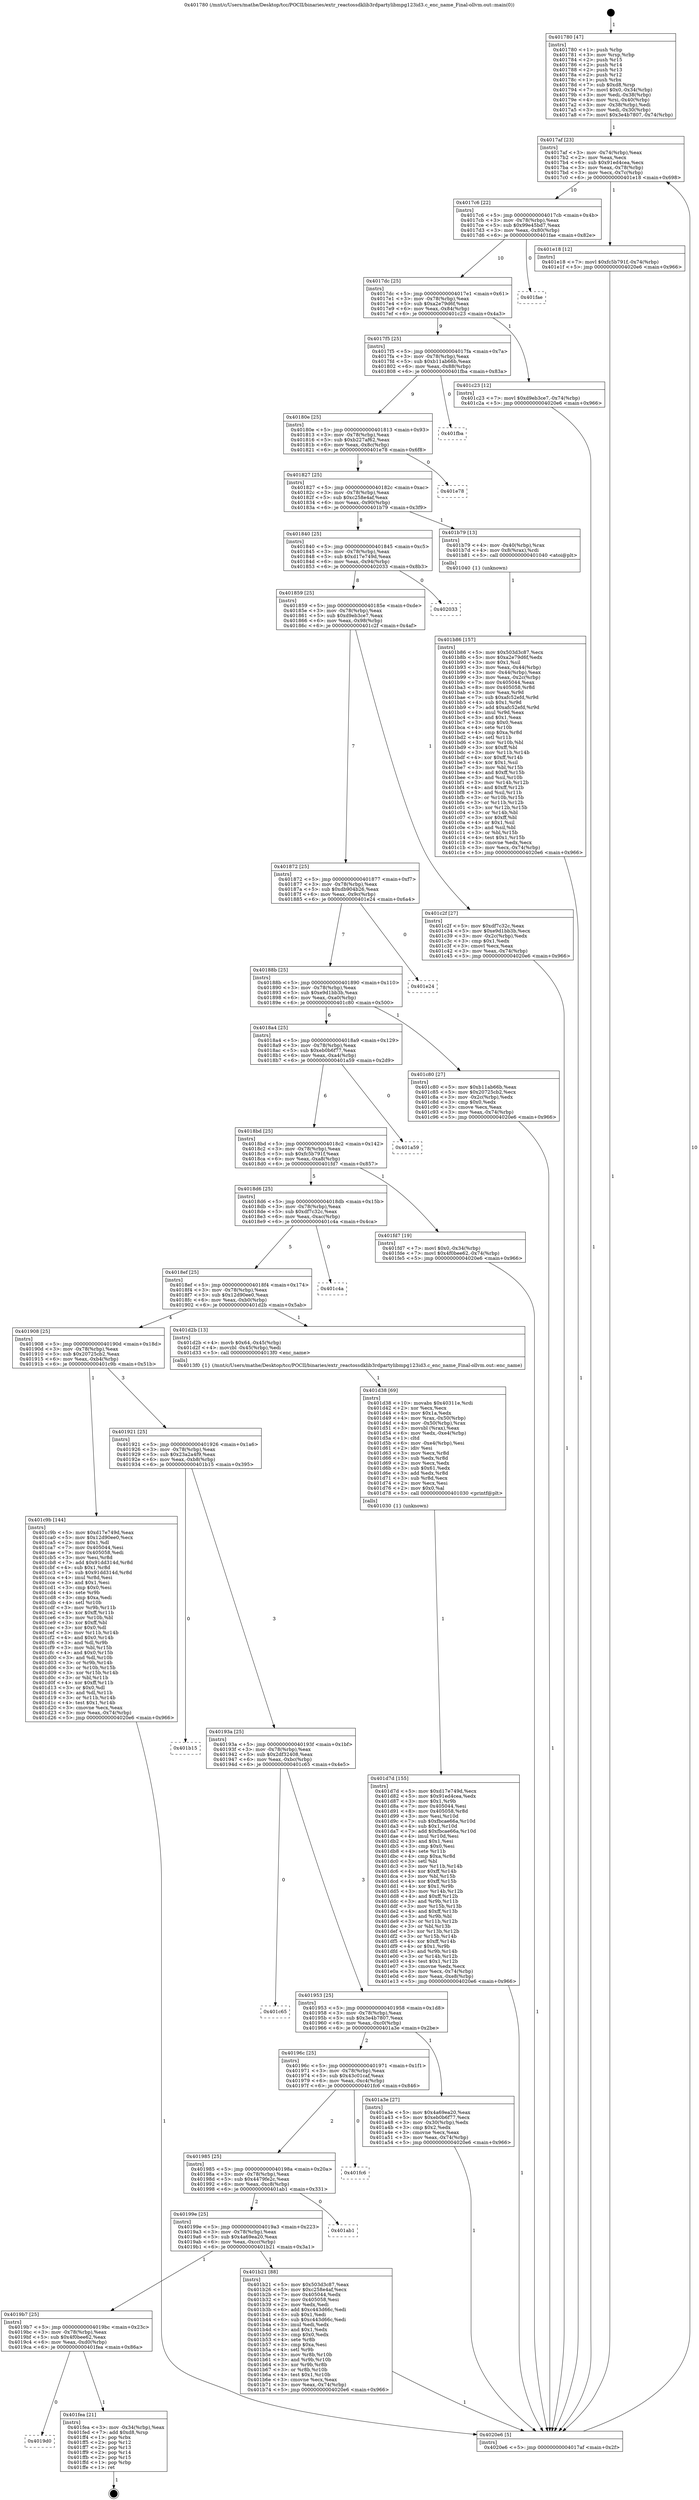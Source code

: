 digraph "0x401780" {
  label = "0x401780 (/mnt/c/Users/mathe/Desktop/tcc/POCII/binaries/extr_reactossdklib3rdpartylibmpg123id3.c_enc_name_Final-ollvm.out::main(0))"
  labelloc = "t"
  node[shape=record]

  Entry [label="",width=0.3,height=0.3,shape=circle,fillcolor=black,style=filled]
  "0x4017af" [label="{
     0x4017af [23]\l
     | [instrs]\l
     &nbsp;&nbsp;0x4017af \<+3\>: mov -0x74(%rbp),%eax\l
     &nbsp;&nbsp;0x4017b2 \<+2\>: mov %eax,%ecx\l
     &nbsp;&nbsp;0x4017b4 \<+6\>: sub $0x91ed4cea,%ecx\l
     &nbsp;&nbsp;0x4017ba \<+3\>: mov %eax,-0x78(%rbp)\l
     &nbsp;&nbsp;0x4017bd \<+3\>: mov %ecx,-0x7c(%rbp)\l
     &nbsp;&nbsp;0x4017c0 \<+6\>: je 0000000000401e18 \<main+0x698\>\l
  }"]
  "0x401e18" [label="{
     0x401e18 [12]\l
     | [instrs]\l
     &nbsp;&nbsp;0x401e18 \<+7\>: movl $0xfc5b791f,-0x74(%rbp)\l
     &nbsp;&nbsp;0x401e1f \<+5\>: jmp 00000000004020e6 \<main+0x966\>\l
  }"]
  "0x4017c6" [label="{
     0x4017c6 [22]\l
     | [instrs]\l
     &nbsp;&nbsp;0x4017c6 \<+5\>: jmp 00000000004017cb \<main+0x4b\>\l
     &nbsp;&nbsp;0x4017cb \<+3\>: mov -0x78(%rbp),%eax\l
     &nbsp;&nbsp;0x4017ce \<+5\>: sub $0x99e45bd7,%eax\l
     &nbsp;&nbsp;0x4017d3 \<+3\>: mov %eax,-0x80(%rbp)\l
     &nbsp;&nbsp;0x4017d6 \<+6\>: je 0000000000401fae \<main+0x82e\>\l
  }"]
  Exit [label="",width=0.3,height=0.3,shape=circle,fillcolor=black,style=filled,peripheries=2]
  "0x401fae" [label="{
     0x401fae\l
  }", style=dashed]
  "0x4017dc" [label="{
     0x4017dc [25]\l
     | [instrs]\l
     &nbsp;&nbsp;0x4017dc \<+5\>: jmp 00000000004017e1 \<main+0x61\>\l
     &nbsp;&nbsp;0x4017e1 \<+3\>: mov -0x78(%rbp),%eax\l
     &nbsp;&nbsp;0x4017e4 \<+5\>: sub $0xa2e79d6f,%eax\l
     &nbsp;&nbsp;0x4017e9 \<+6\>: mov %eax,-0x84(%rbp)\l
     &nbsp;&nbsp;0x4017ef \<+6\>: je 0000000000401c23 \<main+0x4a3\>\l
  }"]
  "0x4019d0" [label="{
     0x4019d0\l
  }", style=dashed]
  "0x401c23" [label="{
     0x401c23 [12]\l
     | [instrs]\l
     &nbsp;&nbsp;0x401c23 \<+7\>: movl $0xd9eb3ce7,-0x74(%rbp)\l
     &nbsp;&nbsp;0x401c2a \<+5\>: jmp 00000000004020e6 \<main+0x966\>\l
  }"]
  "0x4017f5" [label="{
     0x4017f5 [25]\l
     | [instrs]\l
     &nbsp;&nbsp;0x4017f5 \<+5\>: jmp 00000000004017fa \<main+0x7a\>\l
     &nbsp;&nbsp;0x4017fa \<+3\>: mov -0x78(%rbp),%eax\l
     &nbsp;&nbsp;0x4017fd \<+5\>: sub $0xb11ab66b,%eax\l
     &nbsp;&nbsp;0x401802 \<+6\>: mov %eax,-0x88(%rbp)\l
     &nbsp;&nbsp;0x401808 \<+6\>: je 0000000000401fba \<main+0x83a\>\l
  }"]
  "0x401fea" [label="{
     0x401fea [21]\l
     | [instrs]\l
     &nbsp;&nbsp;0x401fea \<+3\>: mov -0x34(%rbp),%eax\l
     &nbsp;&nbsp;0x401fed \<+7\>: add $0xd8,%rsp\l
     &nbsp;&nbsp;0x401ff4 \<+1\>: pop %rbx\l
     &nbsp;&nbsp;0x401ff5 \<+2\>: pop %r12\l
     &nbsp;&nbsp;0x401ff7 \<+2\>: pop %r13\l
     &nbsp;&nbsp;0x401ff9 \<+2\>: pop %r14\l
     &nbsp;&nbsp;0x401ffb \<+2\>: pop %r15\l
     &nbsp;&nbsp;0x401ffd \<+1\>: pop %rbp\l
     &nbsp;&nbsp;0x401ffe \<+1\>: ret\l
  }"]
  "0x401fba" [label="{
     0x401fba\l
  }", style=dashed]
  "0x40180e" [label="{
     0x40180e [25]\l
     | [instrs]\l
     &nbsp;&nbsp;0x40180e \<+5\>: jmp 0000000000401813 \<main+0x93\>\l
     &nbsp;&nbsp;0x401813 \<+3\>: mov -0x78(%rbp),%eax\l
     &nbsp;&nbsp;0x401816 \<+5\>: sub $0xb227af62,%eax\l
     &nbsp;&nbsp;0x40181b \<+6\>: mov %eax,-0x8c(%rbp)\l
     &nbsp;&nbsp;0x401821 \<+6\>: je 0000000000401e78 \<main+0x6f8\>\l
  }"]
  "0x401d7d" [label="{
     0x401d7d [155]\l
     | [instrs]\l
     &nbsp;&nbsp;0x401d7d \<+5\>: mov $0xd17e749d,%ecx\l
     &nbsp;&nbsp;0x401d82 \<+5\>: mov $0x91ed4cea,%edx\l
     &nbsp;&nbsp;0x401d87 \<+3\>: mov $0x1,%r9b\l
     &nbsp;&nbsp;0x401d8a \<+7\>: mov 0x405044,%esi\l
     &nbsp;&nbsp;0x401d91 \<+8\>: mov 0x405058,%r8d\l
     &nbsp;&nbsp;0x401d99 \<+3\>: mov %esi,%r10d\l
     &nbsp;&nbsp;0x401d9c \<+7\>: sub $0xfbcae66a,%r10d\l
     &nbsp;&nbsp;0x401da3 \<+4\>: sub $0x1,%r10d\l
     &nbsp;&nbsp;0x401da7 \<+7\>: add $0xfbcae66a,%r10d\l
     &nbsp;&nbsp;0x401dae \<+4\>: imul %r10d,%esi\l
     &nbsp;&nbsp;0x401db2 \<+3\>: and $0x1,%esi\l
     &nbsp;&nbsp;0x401db5 \<+3\>: cmp $0x0,%esi\l
     &nbsp;&nbsp;0x401db8 \<+4\>: sete %r11b\l
     &nbsp;&nbsp;0x401dbc \<+4\>: cmp $0xa,%r8d\l
     &nbsp;&nbsp;0x401dc0 \<+3\>: setl %bl\l
     &nbsp;&nbsp;0x401dc3 \<+3\>: mov %r11b,%r14b\l
     &nbsp;&nbsp;0x401dc6 \<+4\>: xor $0xff,%r14b\l
     &nbsp;&nbsp;0x401dca \<+3\>: mov %bl,%r15b\l
     &nbsp;&nbsp;0x401dcd \<+4\>: xor $0xff,%r15b\l
     &nbsp;&nbsp;0x401dd1 \<+4\>: xor $0x1,%r9b\l
     &nbsp;&nbsp;0x401dd5 \<+3\>: mov %r14b,%r12b\l
     &nbsp;&nbsp;0x401dd8 \<+4\>: and $0xff,%r12b\l
     &nbsp;&nbsp;0x401ddc \<+3\>: and %r9b,%r11b\l
     &nbsp;&nbsp;0x401ddf \<+3\>: mov %r15b,%r13b\l
     &nbsp;&nbsp;0x401de2 \<+4\>: and $0xff,%r13b\l
     &nbsp;&nbsp;0x401de6 \<+3\>: and %r9b,%bl\l
     &nbsp;&nbsp;0x401de9 \<+3\>: or %r11b,%r12b\l
     &nbsp;&nbsp;0x401dec \<+3\>: or %bl,%r13b\l
     &nbsp;&nbsp;0x401def \<+3\>: xor %r13b,%r12b\l
     &nbsp;&nbsp;0x401df2 \<+3\>: or %r15b,%r14b\l
     &nbsp;&nbsp;0x401df5 \<+4\>: xor $0xff,%r14b\l
     &nbsp;&nbsp;0x401df9 \<+4\>: or $0x1,%r9b\l
     &nbsp;&nbsp;0x401dfd \<+3\>: and %r9b,%r14b\l
     &nbsp;&nbsp;0x401e00 \<+3\>: or %r14b,%r12b\l
     &nbsp;&nbsp;0x401e03 \<+4\>: test $0x1,%r12b\l
     &nbsp;&nbsp;0x401e07 \<+3\>: cmovne %edx,%ecx\l
     &nbsp;&nbsp;0x401e0a \<+3\>: mov %ecx,-0x74(%rbp)\l
     &nbsp;&nbsp;0x401e0d \<+6\>: mov %eax,-0xe8(%rbp)\l
     &nbsp;&nbsp;0x401e13 \<+5\>: jmp 00000000004020e6 \<main+0x966\>\l
  }"]
  "0x401e78" [label="{
     0x401e78\l
  }", style=dashed]
  "0x401827" [label="{
     0x401827 [25]\l
     | [instrs]\l
     &nbsp;&nbsp;0x401827 \<+5\>: jmp 000000000040182c \<main+0xac\>\l
     &nbsp;&nbsp;0x40182c \<+3\>: mov -0x78(%rbp),%eax\l
     &nbsp;&nbsp;0x40182f \<+5\>: sub $0xc258e4af,%eax\l
     &nbsp;&nbsp;0x401834 \<+6\>: mov %eax,-0x90(%rbp)\l
     &nbsp;&nbsp;0x40183a \<+6\>: je 0000000000401b79 \<main+0x3f9\>\l
  }"]
  "0x401d38" [label="{
     0x401d38 [69]\l
     | [instrs]\l
     &nbsp;&nbsp;0x401d38 \<+10\>: movabs $0x40311e,%rdi\l
     &nbsp;&nbsp;0x401d42 \<+2\>: xor %ecx,%ecx\l
     &nbsp;&nbsp;0x401d44 \<+5\>: mov $0x1a,%edx\l
     &nbsp;&nbsp;0x401d49 \<+4\>: mov %rax,-0x50(%rbp)\l
     &nbsp;&nbsp;0x401d4d \<+4\>: mov -0x50(%rbp),%rax\l
     &nbsp;&nbsp;0x401d51 \<+3\>: movsbl (%rax),%eax\l
     &nbsp;&nbsp;0x401d54 \<+6\>: mov %edx,-0xe4(%rbp)\l
     &nbsp;&nbsp;0x401d5a \<+1\>: cltd\l
     &nbsp;&nbsp;0x401d5b \<+6\>: mov -0xe4(%rbp),%esi\l
     &nbsp;&nbsp;0x401d61 \<+2\>: idiv %esi\l
     &nbsp;&nbsp;0x401d63 \<+3\>: mov %ecx,%r8d\l
     &nbsp;&nbsp;0x401d66 \<+3\>: sub %edx,%r8d\l
     &nbsp;&nbsp;0x401d69 \<+2\>: mov %ecx,%edx\l
     &nbsp;&nbsp;0x401d6b \<+3\>: sub $0x61,%edx\l
     &nbsp;&nbsp;0x401d6e \<+3\>: add %edx,%r8d\l
     &nbsp;&nbsp;0x401d71 \<+3\>: sub %r8d,%ecx\l
     &nbsp;&nbsp;0x401d74 \<+2\>: mov %ecx,%esi\l
     &nbsp;&nbsp;0x401d76 \<+2\>: mov $0x0,%al\l
     &nbsp;&nbsp;0x401d78 \<+5\>: call 0000000000401030 \<printf@plt\>\l
     | [calls]\l
     &nbsp;&nbsp;0x401030 \{1\} (unknown)\l
  }"]
  "0x401b79" [label="{
     0x401b79 [13]\l
     | [instrs]\l
     &nbsp;&nbsp;0x401b79 \<+4\>: mov -0x40(%rbp),%rax\l
     &nbsp;&nbsp;0x401b7d \<+4\>: mov 0x8(%rax),%rdi\l
     &nbsp;&nbsp;0x401b81 \<+5\>: call 0000000000401040 \<atoi@plt\>\l
     | [calls]\l
     &nbsp;&nbsp;0x401040 \{1\} (unknown)\l
  }"]
  "0x401840" [label="{
     0x401840 [25]\l
     | [instrs]\l
     &nbsp;&nbsp;0x401840 \<+5\>: jmp 0000000000401845 \<main+0xc5\>\l
     &nbsp;&nbsp;0x401845 \<+3\>: mov -0x78(%rbp),%eax\l
     &nbsp;&nbsp;0x401848 \<+5\>: sub $0xd17e749d,%eax\l
     &nbsp;&nbsp;0x40184d \<+6\>: mov %eax,-0x94(%rbp)\l
     &nbsp;&nbsp;0x401853 \<+6\>: je 0000000000402033 \<main+0x8b3\>\l
  }"]
  "0x401b86" [label="{
     0x401b86 [157]\l
     | [instrs]\l
     &nbsp;&nbsp;0x401b86 \<+5\>: mov $0x503d3c87,%ecx\l
     &nbsp;&nbsp;0x401b8b \<+5\>: mov $0xa2e79d6f,%edx\l
     &nbsp;&nbsp;0x401b90 \<+3\>: mov $0x1,%sil\l
     &nbsp;&nbsp;0x401b93 \<+3\>: mov %eax,-0x44(%rbp)\l
     &nbsp;&nbsp;0x401b96 \<+3\>: mov -0x44(%rbp),%eax\l
     &nbsp;&nbsp;0x401b99 \<+3\>: mov %eax,-0x2c(%rbp)\l
     &nbsp;&nbsp;0x401b9c \<+7\>: mov 0x405044,%eax\l
     &nbsp;&nbsp;0x401ba3 \<+8\>: mov 0x405058,%r8d\l
     &nbsp;&nbsp;0x401bab \<+3\>: mov %eax,%r9d\l
     &nbsp;&nbsp;0x401bae \<+7\>: sub $0xafc52efd,%r9d\l
     &nbsp;&nbsp;0x401bb5 \<+4\>: sub $0x1,%r9d\l
     &nbsp;&nbsp;0x401bb9 \<+7\>: add $0xafc52efd,%r9d\l
     &nbsp;&nbsp;0x401bc0 \<+4\>: imul %r9d,%eax\l
     &nbsp;&nbsp;0x401bc4 \<+3\>: and $0x1,%eax\l
     &nbsp;&nbsp;0x401bc7 \<+3\>: cmp $0x0,%eax\l
     &nbsp;&nbsp;0x401bca \<+4\>: sete %r10b\l
     &nbsp;&nbsp;0x401bce \<+4\>: cmp $0xa,%r8d\l
     &nbsp;&nbsp;0x401bd2 \<+4\>: setl %r11b\l
     &nbsp;&nbsp;0x401bd6 \<+3\>: mov %r10b,%bl\l
     &nbsp;&nbsp;0x401bd9 \<+3\>: xor $0xff,%bl\l
     &nbsp;&nbsp;0x401bdc \<+3\>: mov %r11b,%r14b\l
     &nbsp;&nbsp;0x401bdf \<+4\>: xor $0xff,%r14b\l
     &nbsp;&nbsp;0x401be3 \<+4\>: xor $0x1,%sil\l
     &nbsp;&nbsp;0x401be7 \<+3\>: mov %bl,%r15b\l
     &nbsp;&nbsp;0x401bea \<+4\>: and $0xff,%r15b\l
     &nbsp;&nbsp;0x401bee \<+3\>: and %sil,%r10b\l
     &nbsp;&nbsp;0x401bf1 \<+3\>: mov %r14b,%r12b\l
     &nbsp;&nbsp;0x401bf4 \<+4\>: and $0xff,%r12b\l
     &nbsp;&nbsp;0x401bf8 \<+3\>: and %sil,%r11b\l
     &nbsp;&nbsp;0x401bfb \<+3\>: or %r10b,%r15b\l
     &nbsp;&nbsp;0x401bfe \<+3\>: or %r11b,%r12b\l
     &nbsp;&nbsp;0x401c01 \<+3\>: xor %r12b,%r15b\l
     &nbsp;&nbsp;0x401c04 \<+3\>: or %r14b,%bl\l
     &nbsp;&nbsp;0x401c07 \<+3\>: xor $0xff,%bl\l
     &nbsp;&nbsp;0x401c0a \<+4\>: or $0x1,%sil\l
     &nbsp;&nbsp;0x401c0e \<+3\>: and %sil,%bl\l
     &nbsp;&nbsp;0x401c11 \<+3\>: or %bl,%r15b\l
     &nbsp;&nbsp;0x401c14 \<+4\>: test $0x1,%r15b\l
     &nbsp;&nbsp;0x401c18 \<+3\>: cmovne %edx,%ecx\l
     &nbsp;&nbsp;0x401c1b \<+3\>: mov %ecx,-0x74(%rbp)\l
     &nbsp;&nbsp;0x401c1e \<+5\>: jmp 00000000004020e6 \<main+0x966\>\l
  }"]
  "0x402033" [label="{
     0x402033\l
  }", style=dashed]
  "0x401859" [label="{
     0x401859 [25]\l
     | [instrs]\l
     &nbsp;&nbsp;0x401859 \<+5\>: jmp 000000000040185e \<main+0xde\>\l
     &nbsp;&nbsp;0x40185e \<+3\>: mov -0x78(%rbp),%eax\l
     &nbsp;&nbsp;0x401861 \<+5\>: sub $0xd9eb3ce7,%eax\l
     &nbsp;&nbsp;0x401866 \<+6\>: mov %eax,-0x98(%rbp)\l
     &nbsp;&nbsp;0x40186c \<+6\>: je 0000000000401c2f \<main+0x4af\>\l
  }"]
  "0x4019b7" [label="{
     0x4019b7 [25]\l
     | [instrs]\l
     &nbsp;&nbsp;0x4019b7 \<+5\>: jmp 00000000004019bc \<main+0x23c\>\l
     &nbsp;&nbsp;0x4019bc \<+3\>: mov -0x78(%rbp),%eax\l
     &nbsp;&nbsp;0x4019bf \<+5\>: sub $0x4f0bee62,%eax\l
     &nbsp;&nbsp;0x4019c4 \<+6\>: mov %eax,-0xd0(%rbp)\l
     &nbsp;&nbsp;0x4019ca \<+6\>: je 0000000000401fea \<main+0x86a\>\l
  }"]
  "0x401c2f" [label="{
     0x401c2f [27]\l
     | [instrs]\l
     &nbsp;&nbsp;0x401c2f \<+5\>: mov $0xdf7c32c,%eax\l
     &nbsp;&nbsp;0x401c34 \<+5\>: mov $0xe9d1bb3b,%ecx\l
     &nbsp;&nbsp;0x401c39 \<+3\>: mov -0x2c(%rbp),%edx\l
     &nbsp;&nbsp;0x401c3c \<+3\>: cmp $0x1,%edx\l
     &nbsp;&nbsp;0x401c3f \<+3\>: cmovl %ecx,%eax\l
     &nbsp;&nbsp;0x401c42 \<+3\>: mov %eax,-0x74(%rbp)\l
     &nbsp;&nbsp;0x401c45 \<+5\>: jmp 00000000004020e6 \<main+0x966\>\l
  }"]
  "0x401872" [label="{
     0x401872 [25]\l
     | [instrs]\l
     &nbsp;&nbsp;0x401872 \<+5\>: jmp 0000000000401877 \<main+0xf7\>\l
     &nbsp;&nbsp;0x401877 \<+3\>: mov -0x78(%rbp),%eax\l
     &nbsp;&nbsp;0x40187a \<+5\>: sub $0xdb904b26,%eax\l
     &nbsp;&nbsp;0x40187f \<+6\>: mov %eax,-0x9c(%rbp)\l
     &nbsp;&nbsp;0x401885 \<+6\>: je 0000000000401e24 \<main+0x6a4\>\l
  }"]
  "0x401b21" [label="{
     0x401b21 [88]\l
     | [instrs]\l
     &nbsp;&nbsp;0x401b21 \<+5\>: mov $0x503d3c87,%eax\l
     &nbsp;&nbsp;0x401b26 \<+5\>: mov $0xc258e4af,%ecx\l
     &nbsp;&nbsp;0x401b2b \<+7\>: mov 0x405044,%edx\l
     &nbsp;&nbsp;0x401b32 \<+7\>: mov 0x405058,%esi\l
     &nbsp;&nbsp;0x401b39 \<+2\>: mov %edx,%edi\l
     &nbsp;&nbsp;0x401b3b \<+6\>: add $0xc443d66c,%edi\l
     &nbsp;&nbsp;0x401b41 \<+3\>: sub $0x1,%edi\l
     &nbsp;&nbsp;0x401b44 \<+6\>: sub $0xc443d66c,%edi\l
     &nbsp;&nbsp;0x401b4a \<+3\>: imul %edi,%edx\l
     &nbsp;&nbsp;0x401b4d \<+3\>: and $0x1,%edx\l
     &nbsp;&nbsp;0x401b50 \<+3\>: cmp $0x0,%edx\l
     &nbsp;&nbsp;0x401b53 \<+4\>: sete %r8b\l
     &nbsp;&nbsp;0x401b57 \<+3\>: cmp $0xa,%esi\l
     &nbsp;&nbsp;0x401b5a \<+4\>: setl %r9b\l
     &nbsp;&nbsp;0x401b5e \<+3\>: mov %r8b,%r10b\l
     &nbsp;&nbsp;0x401b61 \<+3\>: and %r9b,%r10b\l
     &nbsp;&nbsp;0x401b64 \<+3\>: xor %r9b,%r8b\l
     &nbsp;&nbsp;0x401b67 \<+3\>: or %r8b,%r10b\l
     &nbsp;&nbsp;0x401b6a \<+4\>: test $0x1,%r10b\l
     &nbsp;&nbsp;0x401b6e \<+3\>: cmovne %ecx,%eax\l
     &nbsp;&nbsp;0x401b71 \<+3\>: mov %eax,-0x74(%rbp)\l
     &nbsp;&nbsp;0x401b74 \<+5\>: jmp 00000000004020e6 \<main+0x966\>\l
  }"]
  "0x401e24" [label="{
     0x401e24\l
  }", style=dashed]
  "0x40188b" [label="{
     0x40188b [25]\l
     | [instrs]\l
     &nbsp;&nbsp;0x40188b \<+5\>: jmp 0000000000401890 \<main+0x110\>\l
     &nbsp;&nbsp;0x401890 \<+3\>: mov -0x78(%rbp),%eax\l
     &nbsp;&nbsp;0x401893 \<+5\>: sub $0xe9d1bb3b,%eax\l
     &nbsp;&nbsp;0x401898 \<+6\>: mov %eax,-0xa0(%rbp)\l
     &nbsp;&nbsp;0x40189e \<+6\>: je 0000000000401c80 \<main+0x500\>\l
  }"]
  "0x40199e" [label="{
     0x40199e [25]\l
     | [instrs]\l
     &nbsp;&nbsp;0x40199e \<+5\>: jmp 00000000004019a3 \<main+0x223\>\l
     &nbsp;&nbsp;0x4019a3 \<+3\>: mov -0x78(%rbp),%eax\l
     &nbsp;&nbsp;0x4019a6 \<+5\>: sub $0x4a69ea20,%eax\l
     &nbsp;&nbsp;0x4019ab \<+6\>: mov %eax,-0xcc(%rbp)\l
     &nbsp;&nbsp;0x4019b1 \<+6\>: je 0000000000401b21 \<main+0x3a1\>\l
  }"]
  "0x401c80" [label="{
     0x401c80 [27]\l
     | [instrs]\l
     &nbsp;&nbsp;0x401c80 \<+5\>: mov $0xb11ab66b,%eax\l
     &nbsp;&nbsp;0x401c85 \<+5\>: mov $0x20725cb2,%ecx\l
     &nbsp;&nbsp;0x401c8a \<+3\>: mov -0x2c(%rbp),%edx\l
     &nbsp;&nbsp;0x401c8d \<+3\>: cmp $0x0,%edx\l
     &nbsp;&nbsp;0x401c90 \<+3\>: cmove %ecx,%eax\l
     &nbsp;&nbsp;0x401c93 \<+3\>: mov %eax,-0x74(%rbp)\l
     &nbsp;&nbsp;0x401c96 \<+5\>: jmp 00000000004020e6 \<main+0x966\>\l
  }"]
  "0x4018a4" [label="{
     0x4018a4 [25]\l
     | [instrs]\l
     &nbsp;&nbsp;0x4018a4 \<+5\>: jmp 00000000004018a9 \<main+0x129\>\l
     &nbsp;&nbsp;0x4018a9 \<+3\>: mov -0x78(%rbp),%eax\l
     &nbsp;&nbsp;0x4018ac \<+5\>: sub $0xeb0b6f77,%eax\l
     &nbsp;&nbsp;0x4018b1 \<+6\>: mov %eax,-0xa4(%rbp)\l
     &nbsp;&nbsp;0x4018b7 \<+6\>: je 0000000000401a59 \<main+0x2d9\>\l
  }"]
  "0x401ab1" [label="{
     0x401ab1\l
  }", style=dashed]
  "0x401a59" [label="{
     0x401a59\l
  }", style=dashed]
  "0x4018bd" [label="{
     0x4018bd [25]\l
     | [instrs]\l
     &nbsp;&nbsp;0x4018bd \<+5\>: jmp 00000000004018c2 \<main+0x142\>\l
     &nbsp;&nbsp;0x4018c2 \<+3\>: mov -0x78(%rbp),%eax\l
     &nbsp;&nbsp;0x4018c5 \<+5\>: sub $0xfc5b791f,%eax\l
     &nbsp;&nbsp;0x4018ca \<+6\>: mov %eax,-0xa8(%rbp)\l
     &nbsp;&nbsp;0x4018d0 \<+6\>: je 0000000000401fd7 \<main+0x857\>\l
  }"]
  "0x401985" [label="{
     0x401985 [25]\l
     | [instrs]\l
     &nbsp;&nbsp;0x401985 \<+5\>: jmp 000000000040198a \<main+0x20a\>\l
     &nbsp;&nbsp;0x40198a \<+3\>: mov -0x78(%rbp),%eax\l
     &nbsp;&nbsp;0x40198d \<+5\>: sub $0x4479fe2c,%eax\l
     &nbsp;&nbsp;0x401992 \<+6\>: mov %eax,-0xc8(%rbp)\l
     &nbsp;&nbsp;0x401998 \<+6\>: je 0000000000401ab1 \<main+0x331\>\l
  }"]
  "0x401fd7" [label="{
     0x401fd7 [19]\l
     | [instrs]\l
     &nbsp;&nbsp;0x401fd7 \<+7\>: movl $0x0,-0x34(%rbp)\l
     &nbsp;&nbsp;0x401fde \<+7\>: movl $0x4f0bee62,-0x74(%rbp)\l
     &nbsp;&nbsp;0x401fe5 \<+5\>: jmp 00000000004020e6 \<main+0x966\>\l
  }"]
  "0x4018d6" [label="{
     0x4018d6 [25]\l
     | [instrs]\l
     &nbsp;&nbsp;0x4018d6 \<+5\>: jmp 00000000004018db \<main+0x15b\>\l
     &nbsp;&nbsp;0x4018db \<+3\>: mov -0x78(%rbp),%eax\l
     &nbsp;&nbsp;0x4018de \<+5\>: sub $0xdf7c32c,%eax\l
     &nbsp;&nbsp;0x4018e3 \<+6\>: mov %eax,-0xac(%rbp)\l
     &nbsp;&nbsp;0x4018e9 \<+6\>: je 0000000000401c4a \<main+0x4ca\>\l
  }"]
  "0x401fc6" [label="{
     0x401fc6\l
  }", style=dashed]
  "0x401c4a" [label="{
     0x401c4a\l
  }", style=dashed]
  "0x4018ef" [label="{
     0x4018ef [25]\l
     | [instrs]\l
     &nbsp;&nbsp;0x4018ef \<+5\>: jmp 00000000004018f4 \<main+0x174\>\l
     &nbsp;&nbsp;0x4018f4 \<+3\>: mov -0x78(%rbp),%eax\l
     &nbsp;&nbsp;0x4018f7 \<+5\>: sub $0x12d90ee0,%eax\l
     &nbsp;&nbsp;0x4018fc \<+6\>: mov %eax,-0xb0(%rbp)\l
     &nbsp;&nbsp;0x401902 \<+6\>: je 0000000000401d2b \<main+0x5ab\>\l
  }"]
  "0x401780" [label="{
     0x401780 [47]\l
     | [instrs]\l
     &nbsp;&nbsp;0x401780 \<+1\>: push %rbp\l
     &nbsp;&nbsp;0x401781 \<+3\>: mov %rsp,%rbp\l
     &nbsp;&nbsp;0x401784 \<+2\>: push %r15\l
     &nbsp;&nbsp;0x401786 \<+2\>: push %r14\l
     &nbsp;&nbsp;0x401788 \<+2\>: push %r13\l
     &nbsp;&nbsp;0x40178a \<+2\>: push %r12\l
     &nbsp;&nbsp;0x40178c \<+1\>: push %rbx\l
     &nbsp;&nbsp;0x40178d \<+7\>: sub $0xd8,%rsp\l
     &nbsp;&nbsp;0x401794 \<+7\>: movl $0x0,-0x34(%rbp)\l
     &nbsp;&nbsp;0x40179b \<+3\>: mov %edi,-0x38(%rbp)\l
     &nbsp;&nbsp;0x40179e \<+4\>: mov %rsi,-0x40(%rbp)\l
     &nbsp;&nbsp;0x4017a2 \<+3\>: mov -0x38(%rbp),%edi\l
     &nbsp;&nbsp;0x4017a5 \<+3\>: mov %edi,-0x30(%rbp)\l
     &nbsp;&nbsp;0x4017a8 \<+7\>: movl $0x3e4b7807,-0x74(%rbp)\l
  }"]
  "0x401d2b" [label="{
     0x401d2b [13]\l
     | [instrs]\l
     &nbsp;&nbsp;0x401d2b \<+4\>: movb $0x64,-0x45(%rbp)\l
     &nbsp;&nbsp;0x401d2f \<+4\>: movzbl -0x45(%rbp),%edi\l
     &nbsp;&nbsp;0x401d33 \<+5\>: call 00000000004013f0 \<enc_name\>\l
     | [calls]\l
     &nbsp;&nbsp;0x4013f0 \{1\} (/mnt/c/Users/mathe/Desktop/tcc/POCII/binaries/extr_reactossdklib3rdpartylibmpg123id3.c_enc_name_Final-ollvm.out::enc_name)\l
  }"]
  "0x401908" [label="{
     0x401908 [25]\l
     | [instrs]\l
     &nbsp;&nbsp;0x401908 \<+5\>: jmp 000000000040190d \<main+0x18d\>\l
     &nbsp;&nbsp;0x40190d \<+3\>: mov -0x78(%rbp),%eax\l
     &nbsp;&nbsp;0x401910 \<+5\>: sub $0x20725cb2,%eax\l
     &nbsp;&nbsp;0x401915 \<+6\>: mov %eax,-0xb4(%rbp)\l
     &nbsp;&nbsp;0x40191b \<+6\>: je 0000000000401c9b \<main+0x51b\>\l
  }"]
  "0x4020e6" [label="{
     0x4020e6 [5]\l
     | [instrs]\l
     &nbsp;&nbsp;0x4020e6 \<+5\>: jmp 00000000004017af \<main+0x2f\>\l
  }"]
  "0x401c9b" [label="{
     0x401c9b [144]\l
     | [instrs]\l
     &nbsp;&nbsp;0x401c9b \<+5\>: mov $0xd17e749d,%eax\l
     &nbsp;&nbsp;0x401ca0 \<+5\>: mov $0x12d90ee0,%ecx\l
     &nbsp;&nbsp;0x401ca5 \<+2\>: mov $0x1,%dl\l
     &nbsp;&nbsp;0x401ca7 \<+7\>: mov 0x405044,%esi\l
     &nbsp;&nbsp;0x401cae \<+7\>: mov 0x405058,%edi\l
     &nbsp;&nbsp;0x401cb5 \<+3\>: mov %esi,%r8d\l
     &nbsp;&nbsp;0x401cb8 \<+7\>: add $0x91dd314d,%r8d\l
     &nbsp;&nbsp;0x401cbf \<+4\>: sub $0x1,%r8d\l
     &nbsp;&nbsp;0x401cc3 \<+7\>: sub $0x91dd314d,%r8d\l
     &nbsp;&nbsp;0x401cca \<+4\>: imul %r8d,%esi\l
     &nbsp;&nbsp;0x401cce \<+3\>: and $0x1,%esi\l
     &nbsp;&nbsp;0x401cd1 \<+3\>: cmp $0x0,%esi\l
     &nbsp;&nbsp;0x401cd4 \<+4\>: sete %r9b\l
     &nbsp;&nbsp;0x401cd8 \<+3\>: cmp $0xa,%edi\l
     &nbsp;&nbsp;0x401cdb \<+4\>: setl %r10b\l
     &nbsp;&nbsp;0x401cdf \<+3\>: mov %r9b,%r11b\l
     &nbsp;&nbsp;0x401ce2 \<+4\>: xor $0xff,%r11b\l
     &nbsp;&nbsp;0x401ce6 \<+3\>: mov %r10b,%bl\l
     &nbsp;&nbsp;0x401ce9 \<+3\>: xor $0xff,%bl\l
     &nbsp;&nbsp;0x401cec \<+3\>: xor $0x0,%dl\l
     &nbsp;&nbsp;0x401cef \<+3\>: mov %r11b,%r14b\l
     &nbsp;&nbsp;0x401cf2 \<+4\>: and $0x0,%r14b\l
     &nbsp;&nbsp;0x401cf6 \<+3\>: and %dl,%r9b\l
     &nbsp;&nbsp;0x401cf9 \<+3\>: mov %bl,%r15b\l
     &nbsp;&nbsp;0x401cfc \<+4\>: and $0x0,%r15b\l
     &nbsp;&nbsp;0x401d00 \<+3\>: and %dl,%r10b\l
     &nbsp;&nbsp;0x401d03 \<+3\>: or %r9b,%r14b\l
     &nbsp;&nbsp;0x401d06 \<+3\>: or %r10b,%r15b\l
     &nbsp;&nbsp;0x401d09 \<+3\>: xor %r15b,%r14b\l
     &nbsp;&nbsp;0x401d0c \<+3\>: or %bl,%r11b\l
     &nbsp;&nbsp;0x401d0f \<+4\>: xor $0xff,%r11b\l
     &nbsp;&nbsp;0x401d13 \<+3\>: or $0x0,%dl\l
     &nbsp;&nbsp;0x401d16 \<+3\>: and %dl,%r11b\l
     &nbsp;&nbsp;0x401d19 \<+3\>: or %r11b,%r14b\l
     &nbsp;&nbsp;0x401d1c \<+4\>: test $0x1,%r14b\l
     &nbsp;&nbsp;0x401d20 \<+3\>: cmovne %ecx,%eax\l
     &nbsp;&nbsp;0x401d23 \<+3\>: mov %eax,-0x74(%rbp)\l
     &nbsp;&nbsp;0x401d26 \<+5\>: jmp 00000000004020e6 \<main+0x966\>\l
  }"]
  "0x401921" [label="{
     0x401921 [25]\l
     | [instrs]\l
     &nbsp;&nbsp;0x401921 \<+5\>: jmp 0000000000401926 \<main+0x1a6\>\l
     &nbsp;&nbsp;0x401926 \<+3\>: mov -0x78(%rbp),%eax\l
     &nbsp;&nbsp;0x401929 \<+5\>: sub $0x23a2a4f9,%eax\l
     &nbsp;&nbsp;0x40192e \<+6\>: mov %eax,-0xb8(%rbp)\l
     &nbsp;&nbsp;0x401934 \<+6\>: je 0000000000401b15 \<main+0x395\>\l
  }"]
  "0x40196c" [label="{
     0x40196c [25]\l
     | [instrs]\l
     &nbsp;&nbsp;0x40196c \<+5\>: jmp 0000000000401971 \<main+0x1f1\>\l
     &nbsp;&nbsp;0x401971 \<+3\>: mov -0x78(%rbp),%eax\l
     &nbsp;&nbsp;0x401974 \<+5\>: sub $0x43c01caf,%eax\l
     &nbsp;&nbsp;0x401979 \<+6\>: mov %eax,-0xc4(%rbp)\l
     &nbsp;&nbsp;0x40197f \<+6\>: je 0000000000401fc6 \<main+0x846\>\l
  }"]
  "0x401b15" [label="{
     0x401b15\l
  }", style=dashed]
  "0x40193a" [label="{
     0x40193a [25]\l
     | [instrs]\l
     &nbsp;&nbsp;0x40193a \<+5\>: jmp 000000000040193f \<main+0x1bf\>\l
     &nbsp;&nbsp;0x40193f \<+3\>: mov -0x78(%rbp),%eax\l
     &nbsp;&nbsp;0x401942 \<+5\>: sub $0x2df32408,%eax\l
     &nbsp;&nbsp;0x401947 \<+6\>: mov %eax,-0xbc(%rbp)\l
     &nbsp;&nbsp;0x40194d \<+6\>: je 0000000000401c65 \<main+0x4e5\>\l
  }"]
  "0x401a3e" [label="{
     0x401a3e [27]\l
     | [instrs]\l
     &nbsp;&nbsp;0x401a3e \<+5\>: mov $0x4a69ea20,%eax\l
     &nbsp;&nbsp;0x401a43 \<+5\>: mov $0xeb0b6f77,%ecx\l
     &nbsp;&nbsp;0x401a48 \<+3\>: mov -0x30(%rbp),%edx\l
     &nbsp;&nbsp;0x401a4b \<+3\>: cmp $0x2,%edx\l
     &nbsp;&nbsp;0x401a4e \<+3\>: cmovne %ecx,%eax\l
     &nbsp;&nbsp;0x401a51 \<+3\>: mov %eax,-0x74(%rbp)\l
     &nbsp;&nbsp;0x401a54 \<+5\>: jmp 00000000004020e6 \<main+0x966\>\l
  }"]
  "0x401c65" [label="{
     0x401c65\l
  }", style=dashed]
  "0x401953" [label="{
     0x401953 [25]\l
     | [instrs]\l
     &nbsp;&nbsp;0x401953 \<+5\>: jmp 0000000000401958 \<main+0x1d8\>\l
     &nbsp;&nbsp;0x401958 \<+3\>: mov -0x78(%rbp),%eax\l
     &nbsp;&nbsp;0x40195b \<+5\>: sub $0x3e4b7807,%eax\l
     &nbsp;&nbsp;0x401960 \<+6\>: mov %eax,-0xc0(%rbp)\l
     &nbsp;&nbsp;0x401966 \<+6\>: je 0000000000401a3e \<main+0x2be\>\l
  }"]
  Entry -> "0x401780" [label=" 1"]
  "0x4017af" -> "0x401e18" [label=" 1"]
  "0x4017af" -> "0x4017c6" [label=" 10"]
  "0x401fea" -> Exit [label=" 1"]
  "0x4017c6" -> "0x401fae" [label=" 0"]
  "0x4017c6" -> "0x4017dc" [label=" 10"]
  "0x4019b7" -> "0x4019d0" [label=" 0"]
  "0x4017dc" -> "0x401c23" [label=" 1"]
  "0x4017dc" -> "0x4017f5" [label=" 9"]
  "0x4019b7" -> "0x401fea" [label=" 1"]
  "0x4017f5" -> "0x401fba" [label=" 0"]
  "0x4017f5" -> "0x40180e" [label=" 9"]
  "0x401fd7" -> "0x4020e6" [label=" 1"]
  "0x40180e" -> "0x401e78" [label=" 0"]
  "0x40180e" -> "0x401827" [label=" 9"]
  "0x401e18" -> "0x4020e6" [label=" 1"]
  "0x401827" -> "0x401b79" [label=" 1"]
  "0x401827" -> "0x401840" [label=" 8"]
  "0x401d7d" -> "0x4020e6" [label=" 1"]
  "0x401840" -> "0x402033" [label=" 0"]
  "0x401840" -> "0x401859" [label=" 8"]
  "0x401d38" -> "0x401d7d" [label=" 1"]
  "0x401859" -> "0x401c2f" [label=" 1"]
  "0x401859" -> "0x401872" [label=" 7"]
  "0x401d2b" -> "0x401d38" [label=" 1"]
  "0x401872" -> "0x401e24" [label=" 0"]
  "0x401872" -> "0x40188b" [label=" 7"]
  "0x401c9b" -> "0x4020e6" [label=" 1"]
  "0x40188b" -> "0x401c80" [label=" 1"]
  "0x40188b" -> "0x4018a4" [label=" 6"]
  "0x401c2f" -> "0x4020e6" [label=" 1"]
  "0x4018a4" -> "0x401a59" [label=" 0"]
  "0x4018a4" -> "0x4018bd" [label=" 6"]
  "0x401c23" -> "0x4020e6" [label=" 1"]
  "0x4018bd" -> "0x401fd7" [label=" 1"]
  "0x4018bd" -> "0x4018d6" [label=" 5"]
  "0x401b79" -> "0x401b86" [label=" 1"]
  "0x4018d6" -> "0x401c4a" [label=" 0"]
  "0x4018d6" -> "0x4018ef" [label=" 5"]
  "0x401b21" -> "0x4020e6" [label=" 1"]
  "0x4018ef" -> "0x401d2b" [label=" 1"]
  "0x4018ef" -> "0x401908" [label=" 4"]
  "0x40199e" -> "0x401b21" [label=" 1"]
  "0x401908" -> "0x401c9b" [label=" 1"]
  "0x401908" -> "0x401921" [label=" 3"]
  "0x401c80" -> "0x4020e6" [label=" 1"]
  "0x401921" -> "0x401b15" [label=" 0"]
  "0x401921" -> "0x40193a" [label=" 3"]
  "0x401985" -> "0x40199e" [label=" 2"]
  "0x40193a" -> "0x401c65" [label=" 0"]
  "0x40193a" -> "0x401953" [label=" 3"]
  "0x401985" -> "0x401ab1" [label=" 0"]
  "0x401953" -> "0x401a3e" [label=" 1"]
  "0x401953" -> "0x40196c" [label=" 2"]
  "0x401a3e" -> "0x4020e6" [label=" 1"]
  "0x401780" -> "0x4017af" [label=" 1"]
  "0x4020e6" -> "0x4017af" [label=" 10"]
  "0x40199e" -> "0x4019b7" [label=" 1"]
  "0x40196c" -> "0x401fc6" [label=" 0"]
  "0x40196c" -> "0x401985" [label=" 2"]
  "0x401b86" -> "0x4020e6" [label=" 1"]
}
